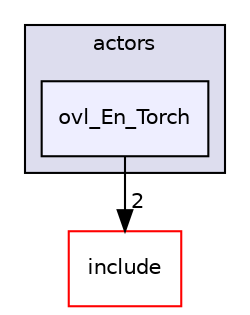 digraph "src/overlays/actors/ovl_En_Torch" {
  compound=true
  node [ fontsize="10", fontname="Helvetica"];
  edge [ labelfontsize="10", labelfontname="Helvetica"];
  subgraph clusterdir_e93473484be31ce7bcb356bd643a22f8 {
    graph [ bgcolor="#ddddee", pencolor="black", label="actors" fontname="Helvetica", fontsize="10", URL="dir_e93473484be31ce7bcb356bd643a22f8.html"]
  dir_2c44376d80d5095f7a7a92a656cdf1e3 [shape=box, label="ovl_En_Torch", style="filled", fillcolor="#eeeeff", pencolor="black", URL="dir_2c44376d80d5095f7a7a92a656cdf1e3.html"];
  }
  dir_d44c64559bbebec7f509842c48db8b23 [shape=box label="include" fillcolor="white" style="filled" color="red" URL="dir_d44c64559bbebec7f509842c48db8b23.html"];
  dir_2c44376d80d5095f7a7a92a656cdf1e3->dir_d44c64559bbebec7f509842c48db8b23 [headlabel="2", labeldistance=1.5 headhref="dir_000363_000000.html"];
}
